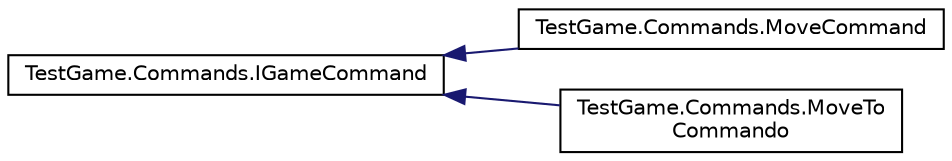 digraph "Graphical Class Hierarchy"
{
 // LATEX_PDF_SIZE
  edge [fontname="Helvetica",fontsize="10",labelfontname="Helvetica",labelfontsize="10"];
  node [fontname="Helvetica",fontsize="10",shape=record];
  rankdir="LR";
  Node0 [label="TestGame.Commands.IGameCommand",height=0.2,width=0.4,color="black", fillcolor="white", style="filled",URL="$d0/dd4/interface_test_game_1_1_commands_1_1_i_game_command.html",tooltip=" "];
  Node0 -> Node1 [dir="back",color="midnightblue",fontsize="10",style="solid",fontname="Helvetica"];
  Node1 [label="TestGame.Commands.MoveCommand",height=0.2,width=0.4,color="black", fillcolor="white", style="filled",URL="$dd/dda/class_test_game_1_1_commands_1_1_move_command.html",tooltip=" "];
  Node0 -> Node2 [dir="back",color="midnightblue",fontsize="10",style="solid",fontname="Helvetica"];
  Node2 [label="TestGame.Commands.MoveTo\lCommando",height=0.2,width=0.4,color="black", fillcolor="white", style="filled",URL="$d8/df3/class_test_game_1_1_commands_1_1_move_to_commando.html",tooltip=" "];
}
